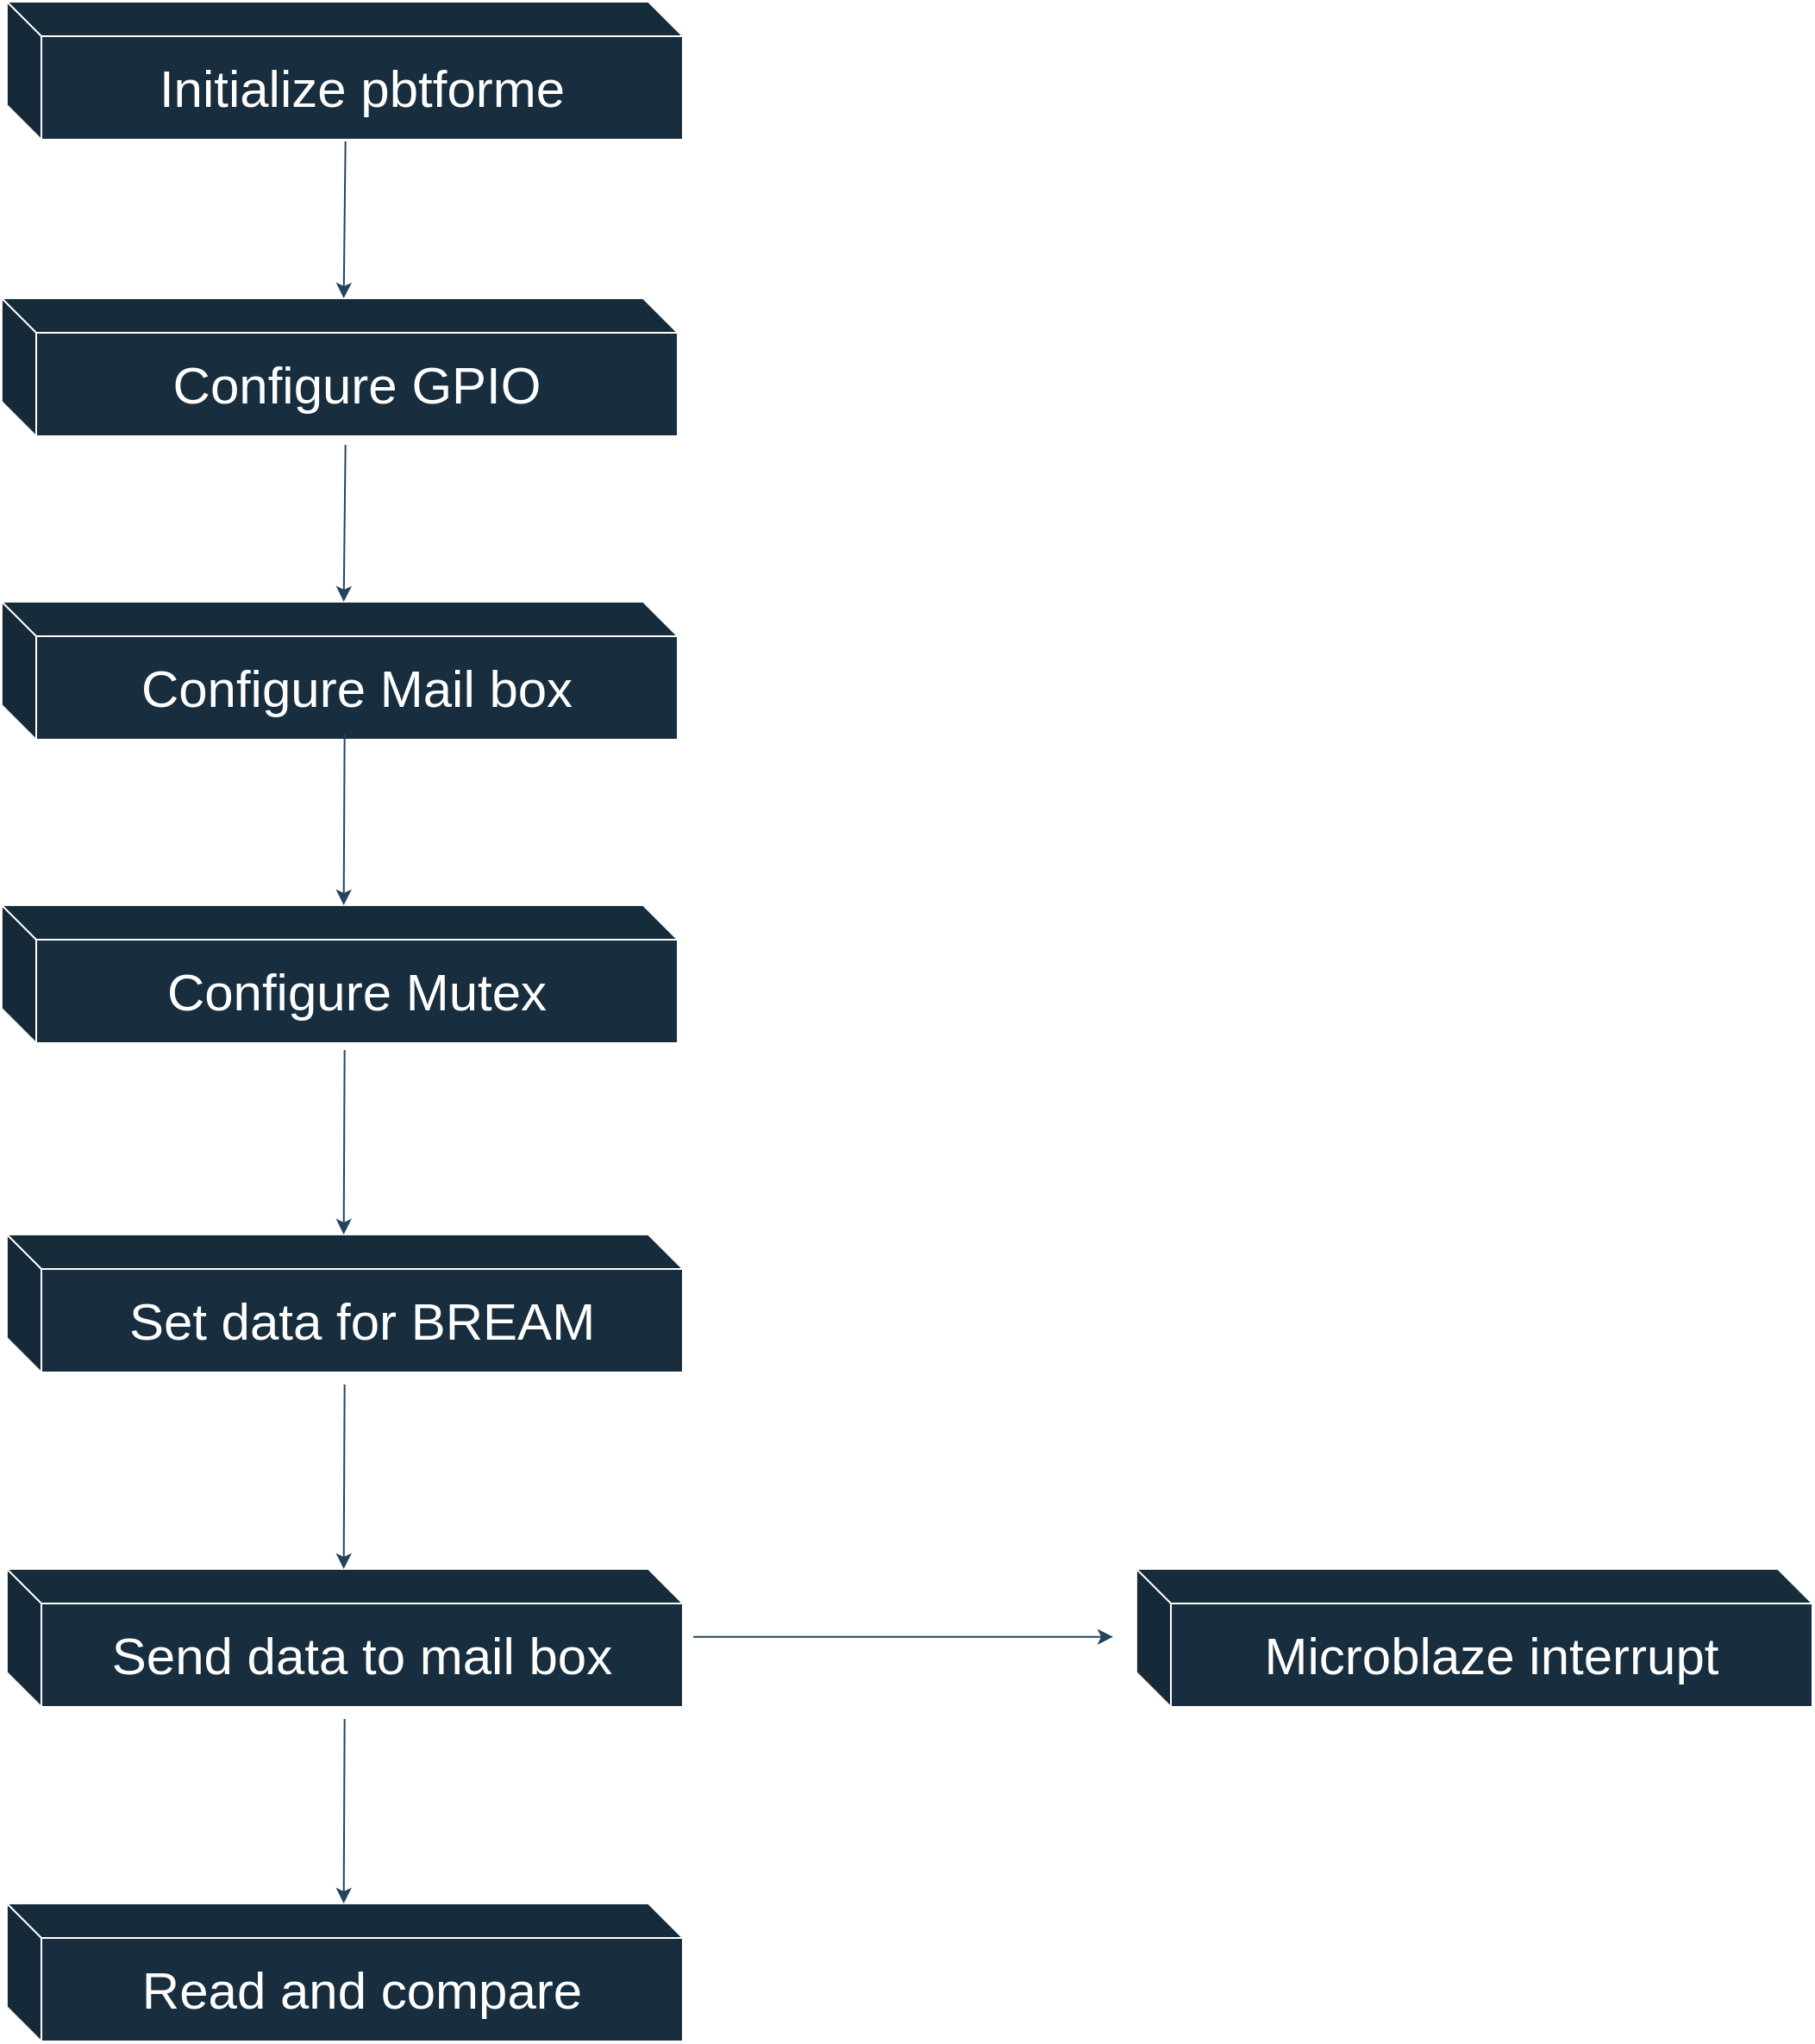 <mxfile version="21.3.7" type="github">
  <diagram name="Page-1" id="hixkbwKqWmd8Y7vbKXrR">
    <mxGraphModel dx="2625" dy="2215" grid="0" gridSize="10" guides="1" tooltips="1" connect="1" arrows="1" fold="1" page="0" pageScale="1" pageWidth="850" pageHeight="1100" background="#ffffff" math="0" shadow="0">
      <root>
        <mxCell id="0" />
        <mxCell id="1" parent="0" />
        <mxCell id="Af5QbUGjKGQO8_CQNk8V-8" value="&lt;font style=&quot;font-size: 30px;&quot;&gt;Initialize pbtforme&lt;br&gt;&lt;/font&gt;" style="shape=cube;whiteSpace=wrap;html=1;boundedLbl=1;backgroundOutline=1;darkOpacity=0.05;darkOpacity2=0.1;fillStyle=auto;flipV=0;flipH=0;labelBackgroundColor=none;fillColor=#182E3E;strokeColor=#FFFFFF;fontColor=#FFFFFF;" vertex="1" parent="1">
          <mxGeometry x="228" y="-422" width="392" height="80" as="geometry" />
        </mxCell>
        <mxCell id="Af5QbUGjKGQO8_CQNk8V-12" value="&lt;font style=&quot;font-size: 30px;&quot;&gt;Configure GPIO&lt;br&gt;&lt;/font&gt;" style="shape=cube;whiteSpace=wrap;html=1;boundedLbl=1;backgroundOutline=1;darkOpacity=0.05;darkOpacity2=0.1;fillStyle=auto;flipV=0;flipH=0;labelBackgroundColor=none;fillColor=#182E3E;strokeColor=#FFFFFF;fontColor=#FFFFFF;" vertex="1" parent="1">
          <mxGeometry x="225" y="-250" width="392" height="80" as="geometry" />
        </mxCell>
        <mxCell id="Af5QbUGjKGQO8_CQNk8V-14" value="&lt;font style=&quot;font-size: 30px;&quot;&gt;Microblaze interrupt&lt;br&gt;&lt;/font&gt;" style="shape=cube;whiteSpace=wrap;html=1;boundedLbl=1;backgroundOutline=1;darkOpacity=0.05;darkOpacity2=0.1;fillStyle=auto;labelBackgroundColor=none;fillColor=#182E3E;strokeColor=#FFFFFF;fontColor=#FFFFFF;" vertex="1" parent="1">
          <mxGeometry x="883" y="487" width="392" height="80" as="geometry" />
        </mxCell>
        <mxCell id="Af5QbUGjKGQO8_CQNk8V-15" value="&lt;font style=&quot;font-size: 30px;&quot;&gt;Read and compare&lt;br&gt;&lt;/font&gt;" style="shape=cube;whiteSpace=wrap;html=1;boundedLbl=1;backgroundOutline=1;darkOpacity=0.05;darkOpacity2=0.1;fillStyle=auto;flipV=0;flipH=0;labelBackgroundColor=none;fillColor=#182E3E;strokeColor=#FFFFFF;fontColor=#FFFFFF;" vertex="1" parent="1">
          <mxGeometry x="228" y="681" width="392" height="80" as="geometry" />
        </mxCell>
        <mxCell id="Af5QbUGjKGQO8_CQNk8V-16" value="&lt;font style=&quot;font-size: 30px;&quot;&gt;Configure Mail box&lt;br&gt;&lt;/font&gt;" style="shape=cube;whiteSpace=wrap;html=1;boundedLbl=1;backgroundOutline=1;darkOpacity=0.05;darkOpacity2=0.1;fillStyle=auto;flipV=0;flipH=0;labelBackgroundColor=none;fillColor=#182E3E;strokeColor=#FFFFFF;fontColor=#FFFFFF;" vertex="1" parent="1">
          <mxGeometry x="225" y="-74" width="392" height="80" as="geometry" />
        </mxCell>
        <mxCell id="Af5QbUGjKGQO8_CQNk8V-17" value="&lt;font style=&quot;font-size: 30px;&quot;&gt;Configure Mutex&lt;br&gt;&lt;/font&gt;" style="shape=cube;whiteSpace=wrap;html=1;boundedLbl=1;backgroundOutline=1;darkOpacity=0.05;darkOpacity2=0.1;fillStyle=auto;flipV=0;flipH=0;labelBackgroundColor=none;fillColor=#182E3E;strokeColor=#FFFFFF;fontColor=#FFFFFF;" vertex="1" parent="1">
          <mxGeometry x="225" y="102" width="392" height="80" as="geometry" />
        </mxCell>
        <mxCell id="Af5QbUGjKGQO8_CQNk8V-18" value="&lt;font style=&quot;font-size: 30px;&quot;&gt;Set data for BREAM&lt;br&gt;&lt;/font&gt;" style="shape=cube;whiteSpace=wrap;html=1;boundedLbl=1;backgroundOutline=1;darkOpacity=0.05;darkOpacity2=0.1;fillStyle=auto;flipV=0;flipH=0;labelBackgroundColor=none;fillColor=#182E3E;strokeColor=#FFFFFF;fontColor=#FFFFFF;" vertex="1" parent="1">
          <mxGeometry x="228" y="293" width="392" height="80" as="geometry" />
        </mxCell>
        <mxCell id="Af5QbUGjKGQO8_CQNk8V-19" value="&lt;font style=&quot;font-size: 30px;&quot;&gt;Send data to mail box&lt;br&gt;&lt;/font&gt;" style="shape=cube;whiteSpace=wrap;html=1;boundedLbl=1;backgroundOutline=1;darkOpacity=0.05;darkOpacity2=0.1;fillStyle=auto;flipV=0;flipH=0;labelBackgroundColor=none;fillColor=#182E3E;strokeColor=#FFFFFF;fontColor=#FFFFFF;" vertex="1" parent="1">
          <mxGeometry x="228" y="487" width="392" height="80" as="geometry" />
        </mxCell>
        <mxCell id="Af5QbUGjKGQO8_CQNk8V-23" value="" style="endArrow=classic;html=1;rounded=0;strokeColor=#23445D;exitX=0;exitY=0;exitDx=206;exitDy=80;exitPerimeter=0;" edge="1" parent="1">
          <mxGeometry width="50" height="50" relative="1" as="geometry">
            <mxPoint x="424.33" y="-165" as="sourcePoint" />
            <mxPoint x="423.33" y="-74" as="targetPoint" />
          </mxGeometry>
        </mxCell>
        <mxCell id="Af5QbUGjKGQO8_CQNk8V-25" value="" style="endArrow=classic;html=1;rounded=0;strokeColor=#23445D;exitX=0;exitY=0;exitDx=206;exitDy=80;exitPerimeter=0;" edge="1" parent="1">
          <mxGeometry width="50" height="50" relative="1" as="geometry">
            <mxPoint x="423.83" y="3" as="sourcePoint" />
            <mxPoint x="423.33" y="102" as="targetPoint" />
          </mxGeometry>
        </mxCell>
        <mxCell id="Af5QbUGjKGQO8_CQNk8V-26" value="" style="endArrow=classic;html=1;rounded=0;strokeColor=#23445D;exitX=0;exitY=0;exitDx=206;exitDy=80;exitPerimeter=0;" edge="1" parent="1">
          <mxGeometry width="50" height="50" relative="1" as="geometry">
            <mxPoint x="423.83" y="186" as="sourcePoint" />
            <mxPoint x="423.33" y="293" as="targetPoint" />
          </mxGeometry>
        </mxCell>
        <mxCell id="Af5QbUGjKGQO8_CQNk8V-27" value="" style="endArrow=classic;html=1;rounded=0;strokeColor=#23445D;exitX=0;exitY=0;exitDx=206;exitDy=80;exitPerimeter=0;" edge="1" parent="1">
          <mxGeometry width="50" height="50" relative="1" as="geometry">
            <mxPoint x="424.33" y="-341" as="sourcePoint" />
            <mxPoint x="423.33" y="-250" as="targetPoint" />
          </mxGeometry>
        </mxCell>
        <mxCell id="Af5QbUGjKGQO8_CQNk8V-30" value="" style="endArrow=classic;html=1;rounded=0;strokeColor=#23445D;exitX=0;exitY=0;exitDx=206;exitDy=80;exitPerimeter=0;" edge="1" parent="1">
          <mxGeometry width="50" height="50" relative="1" as="geometry">
            <mxPoint x="423.83" y="574" as="sourcePoint" />
            <mxPoint x="423.33" y="681" as="targetPoint" />
          </mxGeometry>
        </mxCell>
        <mxCell id="Af5QbUGjKGQO8_CQNk8V-31" value="" style="endArrow=classic;html=1;rounded=0;strokeColor=#23445D;exitX=0;exitY=0;exitDx=206;exitDy=80;exitPerimeter=0;" edge="1" parent="1">
          <mxGeometry width="50" height="50" relative="1" as="geometry">
            <mxPoint x="626" y="526.33" as="sourcePoint" />
            <mxPoint x="869.5" y="526.33" as="targetPoint" />
          </mxGeometry>
        </mxCell>
        <mxCell id="Af5QbUGjKGQO8_CQNk8V-32" value="" style="endArrow=classic;html=1;rounded=0;strokeColor=#23445D;exitX=0;exitY=0;exitDx=206;exitDy=80;exitPerimeter=0;" edge="1" parent="1">
          <mxGeometry width="50" height="50" relative="1" as="geometry">
            <mxPoint x="423.83" y="380" as="sourcePoint" />
            <mxPoint x="423.33" y="487" as="targetPoint" />
          </mxGeometry>
        </mxCell>
      </root>
    </mxGraphModel>
  </diagram>
</mxfile>
